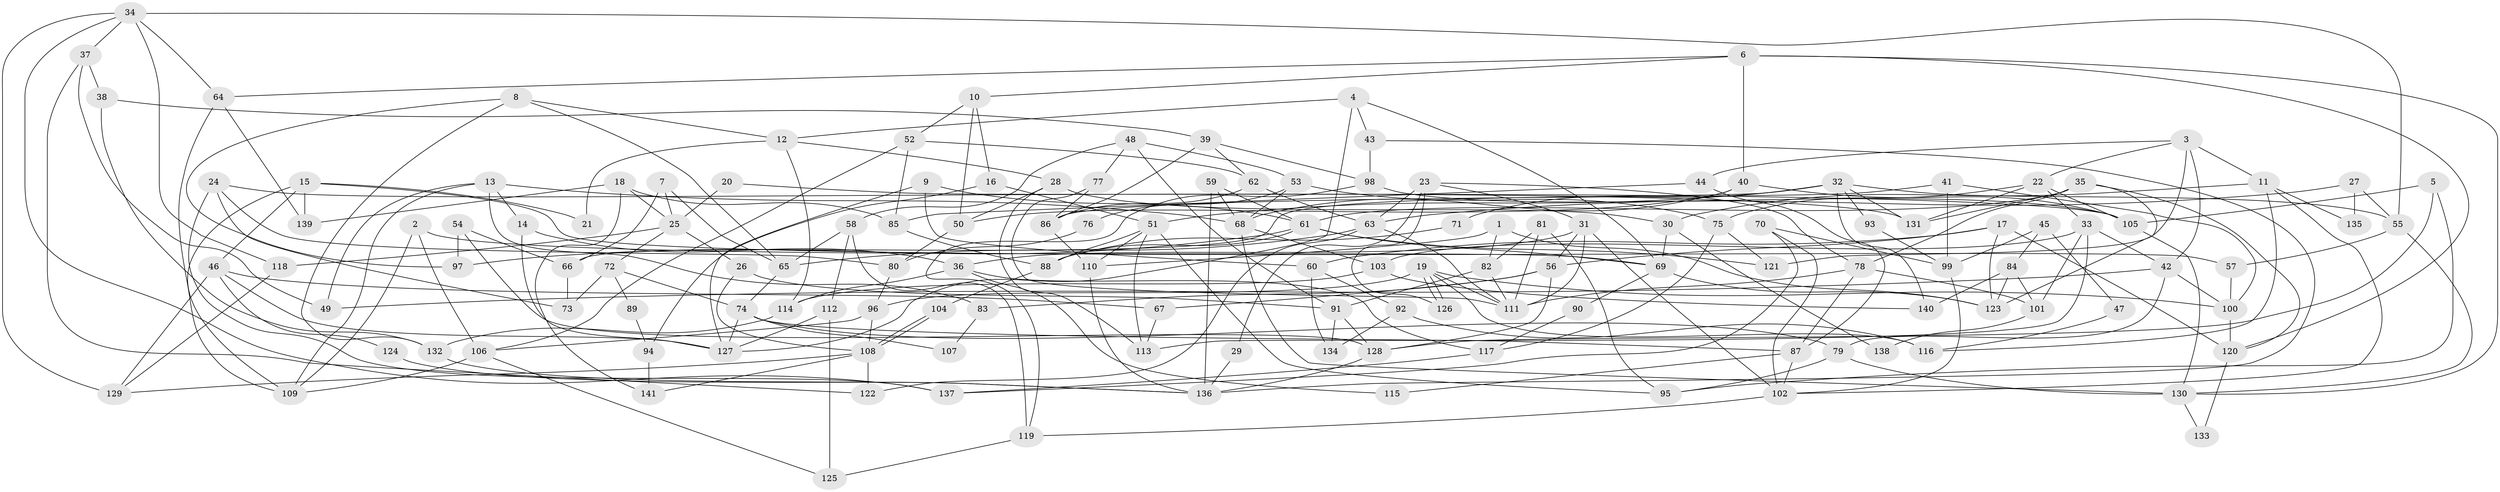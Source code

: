 // coarse degree distribution, {5: 0.1, 7: 0.12857142857142856, 11: 0.02857142857142857, 15: 0.014285714285714285, 8: 0.11428571428571428, 9: 0.05714285714285714, 4: 0.17142857142857143, 3: 0.18571428571428572, 10: 0.05714285714285714, 2: 0.08571428571428572, 6: 0.05714285714285714}
// Generated by graph-tools (version 1.1) at 2025/18/03/04/25 18:18:31]
// undirected, 141 vertices, 282 edges
graph export_dot {
graph [start="1"]
  node [color=gray90,style=filled];
  1;
  2;
  3;
  4;
  5;
  6;
  7;
  8;
  9;
  10;
  11;
  12;
  13;
  14;
  15;
  16;
  17;
  18;
  19;
  20;
  21;
  22;
  23;
  24;
  25;
  26;
  27;
  28;
  29;
  30;
  31;
  32;
  33;
  34;
  35;
  36;
  37;
  38;
  39;
  40;
  41;
  42;
  43;
  44;
  45;
  46;
  47;
  48;
  49;
  50;
  51;
  52;
  53;
  54;
  55;
  56;
  57;
  58;
  59;
  60;
  61;
  62;
  63;
  64;
  65;
  66;
  67;
  68;
  69;
  70;
  71;
  72;
  73;
  74;
  75;
  76;
  77;
  78;
  79;
  80;
  81;
  82;
  83;
  84;
  85;
  86;
  87;
  88;
  89;
  90;
  91;
  92;
  93;
  94;
  95;
  96;
  97;
  98;
  99;
  100;
  101;
  102;
  103;
  104;
  105;
  106;
  107;
  108;
  109;
  110;
  111;
  112;
  113;
  114;
  115;
  116;
  117;
  118;
  119;
  120;
  121;
  122;
  123;
  124;
  125;
  126;
  127;
  128;
  129;
  130;
  131;
  132;
  133;
  134;
  135;
  136;
  137;
  138;
  139;
  140;
  141;
  1 -- 82;
  1 -- 110;
  1 -- 123;
  2 -- 106;
  2 -- 109;
  2 -- 69;
  3 -- 44;
  3 -- 22;
  3 -- 11;
  3 -- 42;
  3 -- 121;
  4 -- 127;
  4 -- 12;
  4 -- 43;
  4 -- 69;
  5 -- 128;
  5 -- 105;
  5 -- 95;
  6 -- 130;
  6 -- 40;
  6 -- 10;
  6 -- 64;
  6 -- 120;
  7 -- 25;
  7 -- 65;
  7 -- 66;
  8 -- 65;
  8 -- 132;
  8 -- 12;
  8 -- 97;
  9 -- 127;
  9 -- 61;
  9 -- 60;
  10 -- 52;
  10 -- 16;
  10 -- 50;
  11 -- 102;
  11 -- 30;
  11 -- 116;
  11 -- 135;
  12 -- 28;
  12 -- 21;
  12 -- 114;
  13 -- 49;
  13 -- 68;
  13 -- 14;
  13 -- 83;
  13 -- 109;
  14 -- 127;
  14 -- 36;
  15 -- 46;
  15 -- 109;
  15 -- 21;
  15 -- 57;
  15 -- 139;
  16 -- 51;
  16 -- 94;
  17 -- 123;
  17 -- 120;
  17 -- 56;
  17 -- 60;
  18 -- 139;
  18 -- 25;
  18 -- 85;
  18 -- 141;
  19 -- 126;
  19 -- 126;
  19 -- 111;
  19 -- 96;
  19 -- 100;
  19 -- 116;
  20 -- 25;
  20 -- 105;
  22 -- 33;
  22 -- 105;
  22 -- 75;
  22 -- 131;
  23 -- 78;
  23 -- 31;
  23 -- 29;
  23 -- 63;
  23 -- 126;
  24 -- 137;
  24 -- 131;
  24 -- 73;
  24 -- 80;
  25 -- 26;
  25 -- 72;
  25 -- 118;
  26 -- 91;
  26 -- 108;
  27 -- 63;
  27 -- 55;
  27 -- 135;
  28 -- 50;
  28 -- 30;
  28 -- 113;
  29 -- 136;
  30 -- 69;
  30 -- 138;
  31 -- 102;
  31 -- 111;
  31 -- 36;
  31 -- 56;
  32 -- 131;
  32 -- 51;
  32 -- 55;
  32 -- 66;
  32 -- 71;
  32 -- 93;
  32 -- 140;
  33 -- 103;
  33 -- 42;
  33 -- 101;
  33 -- 113;
  34 -- 118;
  34 -- 64;
  34 -- 37;
  34 -- 55;
  34 -- 129;
  34 -- 137;
  35 -- 123;
  35 -- 120;
  35 -- 61;
  35 -- 78;
  35 -- 131;
  36 -- 114;
  36 -- 115;
  36 -- 117;
  37 -- 38;
  37 -- 49;
  37 -- 122;
  38 -- 132;
  38 -- 39;
  39 -- 86;
  39 -- 98;
  39 -- 62;
  40 -- 50;
  40 -- 68;
  40 -- 105;
  41 -- 100;
  41 -- 86;
  41 -- 99;
  42 -- 100;
  42 -- 49;
  42 -- 79;
  43 -- 136;
  43 -- 98;
  44 -- 85;
  44 -- 87;
  45 -- 84;
  45 -- 99;
  45 -- 47;
  46 -- 67;
  46 -- 129;
  46 -- 124;
  46 -- 127;
  47 -- 116;
  48 -- 91;
  48 -- 53;
  48 -- 58;
  48 -- 77;
  50 -- 80;
  51 -- 113;
  51 -- 95;
  51 -- 88;
  51 -- 110;
  52 -- 85;
  52 -- 106;
  52 -- 62;
  53 -- 75;
  53 -- 68;
  53 -- 76;
  54 -- 66;
  54 -- 97;
  54 -- 128;
  55 -- 57;
  55 -- 130;
  56 -- 67;
  56 -- 83;
  56 -- 128;
  57 -- 100;
  58 -- 119;
  58 -- 65;
  58 -- 112;
  59 -- 61;
  59 -- 136;
  59 -- 68;
  60 -- 92;
  60 -- 134;
  61 -- 69;
  61 -- 88;
  61 -- 97;
  61 -- 121;
  62 -- 63;
  62 -- 86;
  63 -- 65;
  63 -- 111;
  63 -- 122;
  64 -- 109;
  64 -- 139;
  65 -- 74;
  66 -- 73;
  67 -- 113;
  68 -- 103;
  68 -- 130;
  69 -- 90;
  69 -- 123;
  70 -- 137;
  70 -- 102;
  70 -- 99;
  71 -- 88;
  72 -- 74;
  72 -- 73;
  72 -- 89;
  74 -- 79;
  74 -- 87;
  74 -- 107;
  74 -- 127;
  75 -- 121;
  75 -- 117;
  76 -- 80;
  77 -- 111;
  77 -- 86;
  78 -- 111;
  78 -- 87;
  78 -- 101;
  79 -- 130;
  79 -- 95;
  80 -- 96;
  81 -- 82;
  81 -- 95;
  81 -- 111;
  82 -- 111;
  82 -- 91;
  83 -- 107;
  84 -- 123;
  84 -- 101;
  84 -- 140;
  85 -- 88;
  86 -- 110;
  87 -- 102;
  87 -- 115;
  88 -- 104;
  89 -- 94;
  90 -- 117;
  91 -- 134;
  91 -- 128;
  92 -- 116;
  92 -- 134;
  93 -- 99;
  94 -- 141;
  96 -- 108;
  96 -- 106;
  98 -- 105;
  98 -- 119;
  99 -- 102;
  100 -- 120;
  101 -- 138;
  102 -- 119;
  103 -- 140;
  103 -- 114;
  104 -- 108;
  104 -- 108;
  105 -- 130;
  106 -- 125;
  106 -- 109;
  108 -- 122;
  108 -- 129;
  108 -- 141;
  110 -- 136;
  112 -- 127;
  112 -- 125;
  114 -- 132;
  117 -- 137;
  118 -- 129;
  119 -- 125;
  120 -- 133;
  124 -- 136;
  128 -- 136;
  130 -- 133;
  132 -- 136;
}
